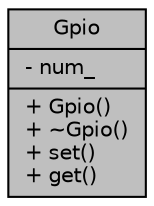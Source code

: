 digraph "Gpio"
{
 // LATEX_PDF_SIZE
  edge [fontname="Helvetica",fontsize="10",labelfontname="Helvetica",labelfontsize="10"];
  node [fontname="Helvetica",fontsize="10",shape=record];
  Node1 [label="{Gpio\n|- num_\l|+ Gpio()\l+ ~Gpio()\l+ set()\l+ get()\l}",height=0.2,width=0.4,color="black", fillcolor="grey75", style="filled", fontcolor="black",tooltip=" "];
}
